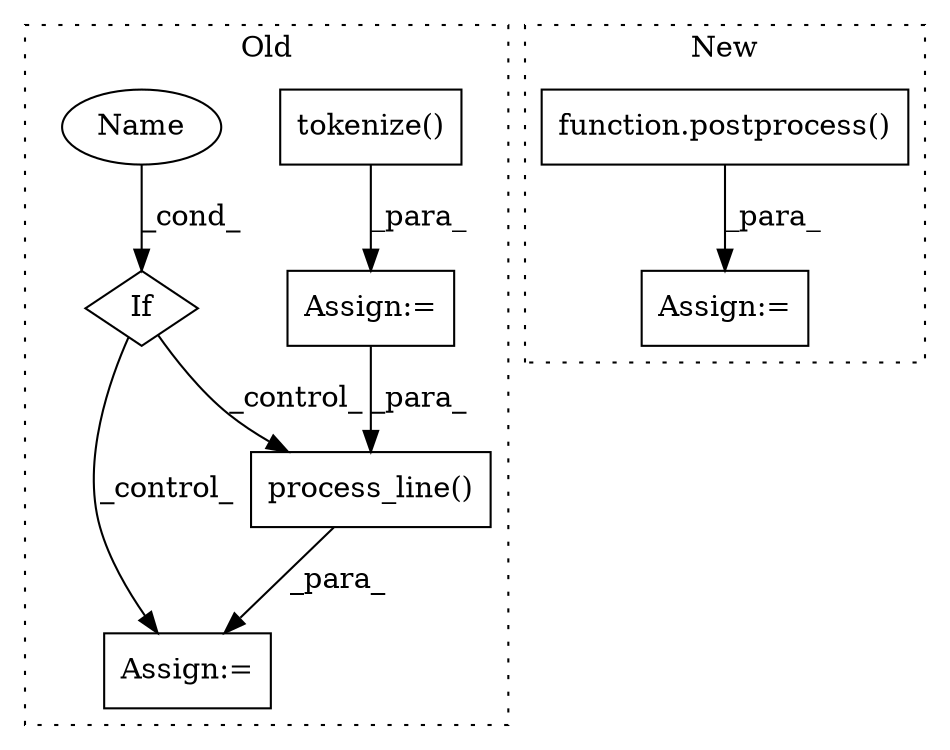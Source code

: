 digraph G {
subgraph cluster0 {
1 [label="tokenize()" a="75" s="2400,2431" l="24,18" shape="box"];
3 [label="process_line()" a="75" s="2493,2522" l="22,1" shape="box"];
4 [label="If" a="96" s="2458" l="3" shape="diamond"];
5 [label="Name" a="87" s="2461" l="8" shape="ellipse"];
7 [label="Assign:=" a="68" s="2490" l="3" shape="box"];
8 [label="Assign:=" a="68" s="2397" l="3" shape="box"];
label = "Old";
style="dotted";
}
subgraph cluster1 {
2 [label="function.postprocess()" a="75" s="4888,4907" l="12,1" shape="box"];
6 [label="Assign:=" a="68" s="4885" l="3" shape="box"];
label = "New";
style="dotted";
}
1 -> 8 [label="_para_"];
2 -> 6 [label="_para_"];
3 -> 7 [label="_para_"];
4 -> 3 [label="_control_"];
4 -> 7 [label="_control_"];
5 -> 4 [label="_cond_"];
8 -> 3 [label="_para_"];
}